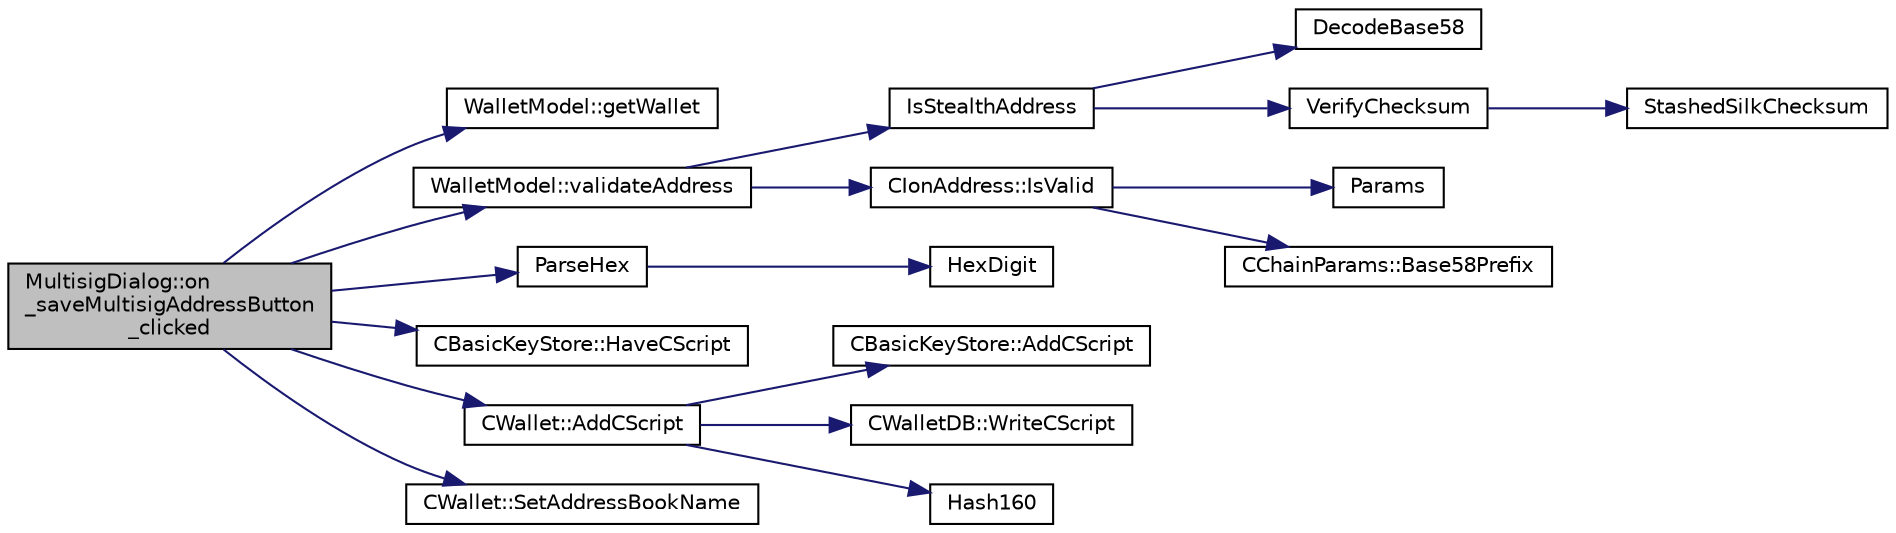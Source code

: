 digraph "MultisigDialog::on_saveMultisigAddressButton_clicked"
{
  edge [fontname="Helvetica",fontsize="10",labelfontname="Helvetica",labelfontsize="10"];
  node [fontname="Helvetica",fontsize="10",shape=record];
  rankdir="LR";
  Node150 [label="MultisigDialog::on\l_saveMultisigAddressButton\l_clicked",height=0.2,width=0.4,color="black", fillcolor="grey75", style="filled", fontcolor="black"];
  Node150 -> Node151 [color="midnightblue",fontsize="10",style="solid",fontname="Helvetica"];
  Node151 [label="WalletModel::getWallet",height=0.2,width=0.4,color="black", fillcolor="white", style="filled",URL="$d4/d27/class_wallet_model.html#aa3160f1900fce209230251547e434c90"];
  Node150 -> Node152 [color="midnightblue",fontsize="10",style="solid",fontname="Helvetica"];
  Node152 [label="WalletModel::validateAddress",height=0.2,width=0.4,color="black", fillcolor="white", style="filled",URL="$d4/d27/class_wallet_model.html#a04604615253aeaae1253b1412a70a1f7"];
  Node152 -> Node153 [color="midnightblue",fontsize="10",style="solid",fontname="Helvetica"];
  Node153 [label="IsStealthAddress",height=0.2,width=0.4,color="black", fillcolor="white", style="filled",URL="$db/d2d/stealth_8cpp.html#a26c89afcb720e8b1a9c9dadaee26757b"];
  Node153 -> Node154 [color="midnightblue",fontsize="10",style="solid",fontname="Helvetica"];
  Node154 [label="DecodeBase58",height=0.2,width=0.4,color="black", fillcolor="white", style="filled",URL="$db/d9c/base58_8cpp.html#a0f74d1d6e7e982cad4b0e538acea4538",tooltip="Decode a base58-encoded string (psz) into a byte vector (vchRet). "];
  Node153 -> Node155 [color="midnightblue",fontsize="10",style="solid",fontname="Helvetica"];
  Node155 [label="VerifyChecksum",height=0.2,width=0.4,color="black", fillcolor="white", style="filled",URL="$db/d2d/stealth_8cpp.html#a5ff6f6775db5f747f5088c7ef8264b74"];
  Node155 -> Node156 [color="midnightblue",fontsize="10",style="solid",fontname="Helvetica"];
  Node156 [label="StashedSilkChecksum",height=0.2,width=0.4,color="black", fillcolor="white", style="filled",URL="$db/d2d/stealth_8cpp.html#abb79a3b98a10b85daf3f3ff35c1cbfa8"];
  Node152 -> Node157 [color="midnightblue",fontsize="10",style="solid",fontname="Helvetica"];
  Node157 [label="CIonAddress::IsValid",height=0.2,width=0.4,color="black", fillcolor="white", style="filled",URL="$d1/de4/class_c_ion_address.html#a93cb71370b938e7fad4a74c4b5775da6"];
  Node157 -> Node158 [color="midnightblue",fontsize="10",style="solid",fontname="Helvetica"];
  Node158 [label="Params",height=0.2,width=0.4,color="black", fillcolor="white", style="filled",URL="$df/dbf/chainparams_8cpp.html#ace5c5b706d71a324a417dd2db394fd4a",tooltip="Return the currently selected parameters. "];
  Node157 -> Node159 [color="midnightblue",fontsize="10",style="solid",fontname="Helvetica"];
  Node159 [label="CChainParams::Base58Prefix",height=0.2,width=0.4,color="black", fillcolor="white", style="filled",URL="$d1/d4f/class_c_chain_params.html#a103c58eca4a26a71201882b3ed6c4cb4"];
  Node150 -> Node160 [color="midnightblue",fontsize="10",style="solid",fontname="Helvetica"];
  Node160 [label="ParseHex",height=0.2,width=0.4,color="black", fillcolor="white", style="filled",URL="$df/d2d/util_8cpp.html#abea395175fbc4a788ed0f0a41710b8a7"];
  Node160 -> Node161 [color="midnightblue",fontsize="10",style="solid",fontname="Helvetica"];
  Node161 [label="HexDigit",height=0.2,width=0.4,color="black", fillcolor="white", style="filled",URL="$df/d2d/util_8cpp.html#aa59e8a8c5a39cb5041f93bb95dd02119"];
  Node150 -> Node162 [color="midnightblue",fontsize="10",style="solid",fontname="Helvetica"];
  Node162 [label="CBasicKeyStore::HaveCScript",height=0.2,width=0.4,color="black", fillcolor="white", style="filled",URL="$db/db1/class_c_basic_key_store.html#a499e0a1d117b43e3200883d88a400bf6"];
  Node150 -> Node163 [color="midnightblue",fontsize="10",style="solid",fontname="Helvetica"];
  Node163 [label="CWallet::AddCScript",height=0.2,width=0.4,color="black", fillcolor="white", style="filled",URL="$d2/de5/class_c_wallet.html#ad7edacad1c926bc4b7fe0dc1be95ce31"];
  Node163 -> Node164 [color="midnightblue",fontsize="10",style="solid",fontname="Helvetica"];
  Node164 [label="CBasicKeyStore::AddCScript",height=0.2,width=0.4,color="black", fillcolor="white", style="filled",URL="$db/db1/class_c_basic_key_store.html#a56249ce3540398999cd397eeb662e836"];
  Node163 -> Node165 [color="midnightblue",fontsize="10",style="solid",fontname="Helvetica"];
  Node165 [label="CWalletDB::WriteCScript",height=0.2,width=0.4,color="black", fillcolor="white", style="filled",URL="$d4/d90/class_c_wallet_d_b.html#a8c69e48e2305775898658e0a4f4616c9"];
  Node163 -> Node166 [color="midnightblue",fontsize="10",style="solid",fontname="Helvetica"];
  Node166 [label="Hash160",height=0.2,width=0.4,color="black", fillcolor="white", style="filled",URL="$db/dfb/hash_8h.html#a4490f70ddae16e9e48460a0416a48a6b"];
  Node150 -> Node167 [color="midnightblue",fontsize="10",style="solid",fontname="Helvetica"];
  Node167 [label="CWallet::SetAddressBookName",height=0.2,width=0.4,color="black", fillcolor="white", style="filled",URL="$d2/de5/class_c_wallet.html#a95d2dd3693db562aa11afbecf33e1276"];
}
